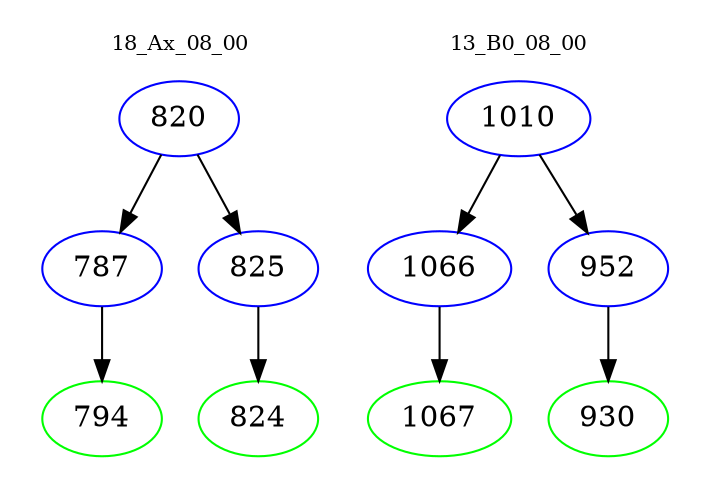 digraph{
subgraph cluster_0 {
color = white
label = "18_Ax_08_00";
fontsize=10;
T0_820 [label="820", color="blue"]
T0_820 -> T0_787 [color="black"]
T0_787 [label="787", color="blue"]
T0_787 -> T0_794 [color="black"]
T0_794 [label="794", color="green"]
T0_820 -> T0_825 [color="black"]
T0_825 [label="825", color="blue"]
T0_825 -> T0_824 [color="black"]
T0_824 [label="824", color="green"]
}
subgraph cluster_1 {
color = white
label = "13_B0_08_00";
fontsize=10;
T1_1010 [label="1010", color="blue"]
T1_1010 -> T1_1066 [color="black"]
T1_1066 [label="1066", color="blue"]
T1_1066 -> T1_1067 [color="black"]
T1_1067 [label="1067", color="green"]
T1_1010 -> T1_952 [color="black"]
T1_952 [label="952", color="blue"]
T1_952 -> T1_930 [color="black"]
T1_930 [label="930", color="green"]
}
}

